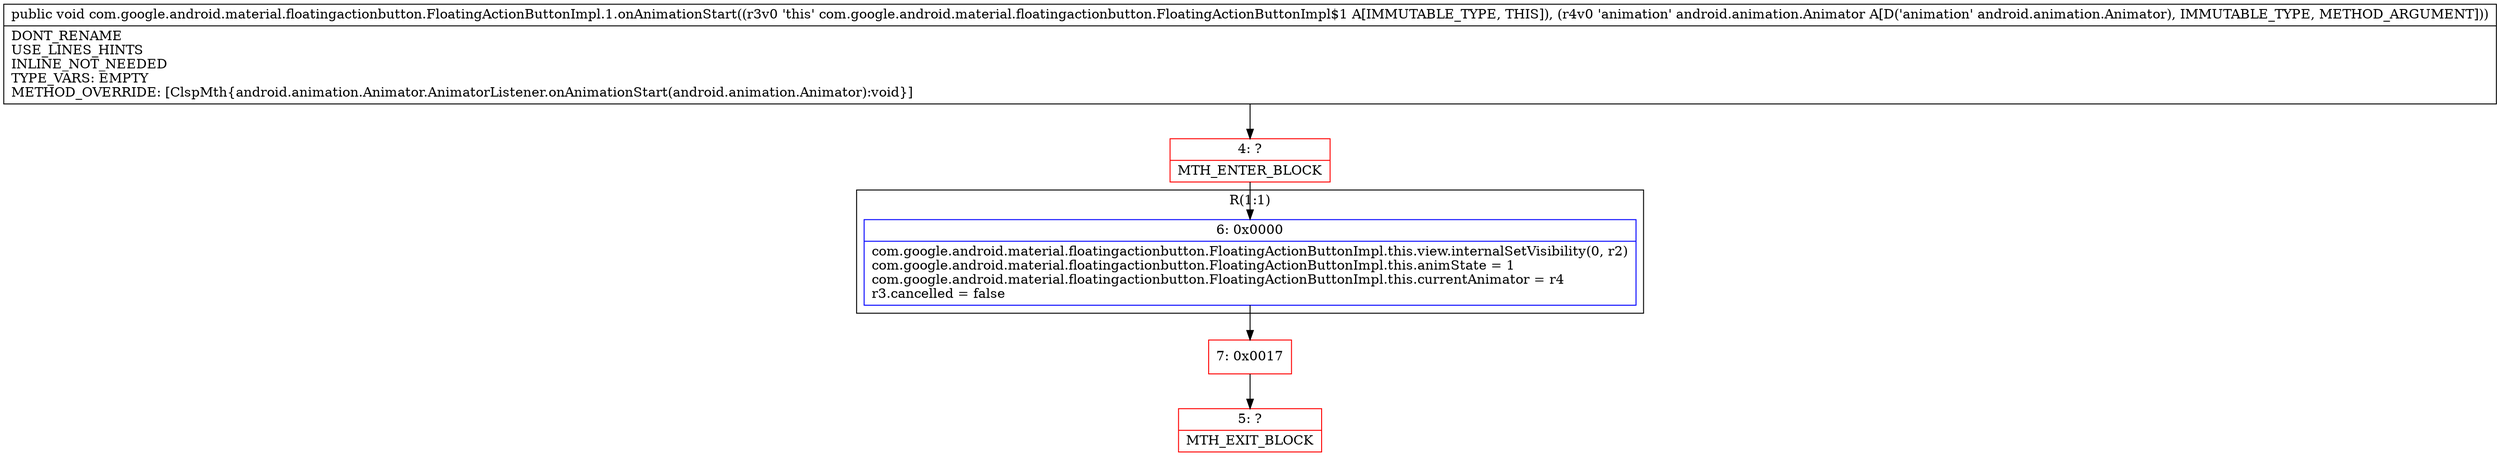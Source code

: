 digraph "CFG forcom.google.android.material.floatingactionbutton.FloatingActionButtonImpl.1.onAnimationStart(Landroid\/animation\/Animator;)V" {
subgraph cluster_Region_1429814555 {
label = "R(1:1)";
node [shape=record,color=blue];
Node_6 [shape=record,label="{6\:\ 0x0000|com.google.android.material.floatingactionbutton.FloatingActionButtonImpl.this.view.internalSetVisibility(0, r2)\lcom.google.android.material.floatingactionbutton.FloatingActionButtonImpl.this.animState = 1\lcom.google.android.material.floatingactionbutton.FloatingActionButtonImpl.this.currentAnimator = r4\lr3.cancelled = false\l}"];
}
Node_4 [shape=record,color=red,label="{4\:\ ?|MTH_ENTER_BLOCK\l}"];
Node_7 [shape=record,color=red,label="{7\:\ 0x0017}"];
Node_5 [shape=record,color=red,label="{5\:\ ?|MTH_EXIT_BLOCK\l}"];
MethodNode[shape=record,label="{public void com.google.android.material.floatingactionbutton.FloatingActionButtonImpl.1.onAnimationStart((r3v0 'this' com.google.android.material.floatingactionbutton.FloatingActionButtonImpl$1 A[IMMUTABLE_TYPE, THIS]), (r4v0 'animation' android.animation.Animator A[D('animation' android.animation.Animator), IMMUTABLE_TYPE, METHOD_ARGUMENT]))  | DONT_RENAME\lUSE_LINES_HINTS\lINLINE_NOT_NEEDED\lTYPE_VARS: EMPTY\lMETHOD_OVERRIDE: [ClspMth\{android.animation.Animator.AnimatorListener.onAnimationStart(android.animation.Animator):void\}]\l}"];
MethodNode -> Node_4;Node_6 -> Node_7;
Node_4 -> Node_6;
Node_7 -> Node_5;
}


